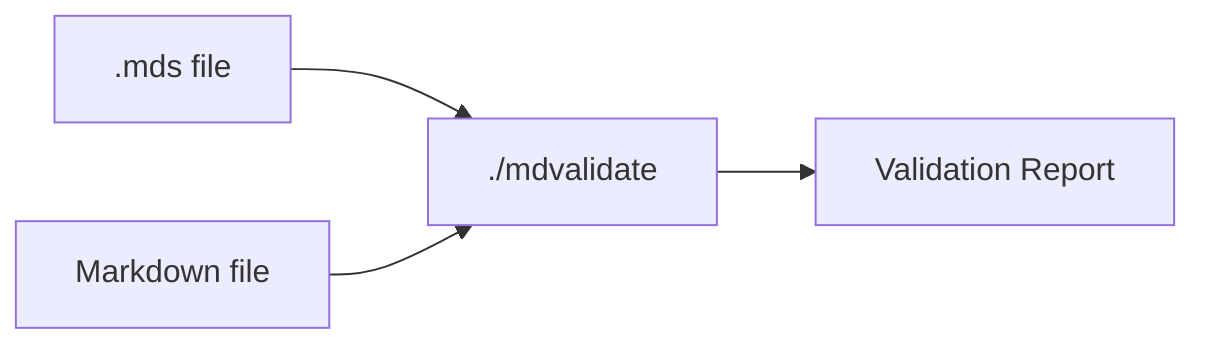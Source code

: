 graph LR
    A[".mds file"] --> B["./mdvalidate"]
    C["Markdown file"] --> B
    B --> D["Validation Report"]